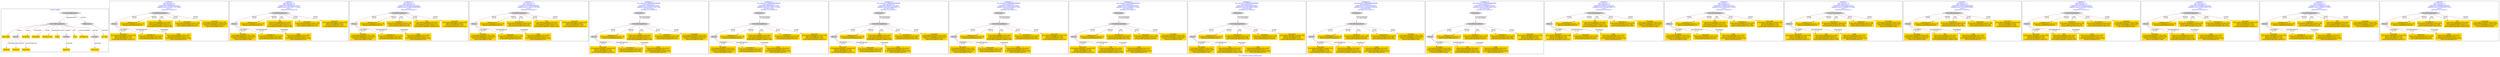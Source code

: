 digraph n0 {
fontcolor="blue"
remincross="true"
label="s25-s-oakland-museum-paintings.json"
subgraph cluster_0 {
label="1-correct model"
n2[style="filled",color="white",fillcolor="lightgray",label="CulturalHeritageObject1"];
n3[shape="plaintext",style="filled",fillcolor="gold",label="Date_made"];
n4[style="filled",color="white",fillcolor="lightgray",label="Person1"];
n5[shape="plaintext",style="filled",fillcolor="gold",label="Inscription"];
n6[shape="plaintext",style="filled",fillcolor="gold",label="Dimensions"];
n7[shape="plaintext",style="filled",fillcolor="gold",label="Subtype_of_Art"];
n8[shape="plaintext",style="filled",fillcolor="gold",label="Credit"];
n9[style="filled",color="white",fillcolor="lightgray",label="Concept1"];
n10[shape="plaintext",style="filled",fillcolor="gold",label="Title"];
n11[shape="plaintext",style="filled",fillcolor="gold",label="Accession_id"];
n12[style="filled",color="white",fillcolor="lightgray",label="Concept2"];
n13[shape="plaintext",style="filled",fillcolor="gold",label="birthDate"];
n14[shape="plaintext",style="filled",fillcolor="gold",label="deathDate"];
n15[shape="plaintext",style="filled",fillcolor="gold",label="ArtistName"];
n16[style="filled",color="white",fillcolor="lightgray",label="EuropeanaAggregation1"];
n17[style="filled",color="white",fillcolor="lightgray",label="WebResource1"];
n18[shape="plaintext",style="filled",fillcolor="gold",label="Pic_URL"];
n19[shape="plaintext",style="filled",fillcolor="gold",label="Keywords"];
n20[shape="plaintext",style="filled",fillcolor="gold",label="Type_of_Art"];
}
subgraph cluster_1 {
label="candidate 0\nlink coherence:1.0\nnode coherence:1.0\nconfidence:0.5192004638743326\nmapping score:0.6254477736723966\ncost:8.0\n-precision:0.5-recall:0.22"
n22[style="filled",color="white",fillcolor="lightgray",label="CulturalHeritageObject1"];
n23[style="filled",color="white",fillcolor="lightgray",label="Person1"];
n24[shape="plaintext",style="filled",fillcolor="gold",label="Date_made\n[CulturalHeritageObject,created,0.429]\n[Person,dateOfBirth,0.314]\n[Person,dateOfDeath,0.256]\n[CulturalHeritageObject,extent,0.0]"];
n25[shape="plaintext",style="filled",fillcolor="gold",label="Accession_id\n[CulturalHeritageObject,extent,0.652]\n[Person,nameOfThePerson,0.296]\n[CulturalHeritageObject,title,0.053]"];
n26[shape="plaintext",style="filled",fillcolor="gold",label="Subtype_of_Art\n[CulturalHeritageObject,medium,1.0]\n[Person,nameOfThePerson,0.0]"];
n27[shape="plaintext",style="filled",fillcolor="gold",label="Title\n[CulturalHeritageObject,title,0.941]\n[Person,nameOfThePerson,0.037]\n[CulturalHeritageObject,extent,0.02]\n[CulturalHeritageObject,medium,0.002]"];
n28[shape="plaintext",style="filled",fillcolor="gold",label="Dimensions\n[CulturalHeritageObject,extent,0.796]\n[Person,nameOfThePerson,0.204]\n[CulturalHeritageObject,title,0.0]"];
n29[shape="plaintext",style="filled",fillcolor="gold",label="Credit\n[CulturalHeritageObject,title,0.876]\n[Person,nameOfThePerson,0.117]\n[CulturalHeritageObject,medium,0.006]\n[Person,dateOfDeath,0.0]"];
n30[shape="plaintext",style="filled",fillcolor="gold",label="Inscription\n[CulturalHeritageObject,title,0.363]\n[CulturalHeritageObject,created,0.287]\n[Person,nameOfThePerson,0.253]\n[Person,dateOfBirth,0.096]"];
}
subgraph cluster_2 {
label="candidate 1\nlink coherence:1.0\nnode coherence:1.0\nconfidence:0.5082428261120789\nmapping score:0.6217952277516453\ncost:8.0\n-precision:0.62-recall:0.28"
n32[style="filled",color="white",fillcolor="lightgray",label="CulturalHeritageObject1"];
n33[style="filled",color="white",fillcolor="lightgray",label="Person1"];
n34[shape="plaintext",style="filled",fillcolor="gold",label="Inscription\n[CulturalHeritageObject,title,0.363]\n[CulturalHeritageObject,created,0.287]\n[Person,nameOfThePerson,0.253]\n[Person,dateOfBirth,0.096]"];
n35[shape="plaintext",style="filled",fillcolor="gold",label="Accession_id\n[CulturalHeritageObject,extent,0.652]\n[Person,nameOfThePerson,0.296]\n[CulturalHeritageObject,title,0.053]"];
n36[shape="plaintext",style="filled",fillcolor="gold",label="Subtype_of_Art\n[CulturalHeritageObject,medium,1.0]\n[Person,nameOfThePerson,0.0]"];
n37[shape="plaintext",style="filled",fillcolor="gold",label="Title\n[CulturalHeritageObject,title,0.941]\n[Person,nameOfThePerson,0.037]\n[CulturalHeritageObject,extent,0.02]\n[CulturalHeritageObject,medium,0.002]"];
n38[shape="plaintext",style="filled",fillcolor="gold",label="Dimensions\n[CulturalHeritageObject,extent,0.796]\n[Person,nameOfThePerson,0.204]\n[CulturalHeritageObject,title,0.0]"];
n39[shape="plaintext",style="filled",fillcolor="gold",label="Credit\n[CulturalHeritageObject,title,0.876]\n[Person,nameOfThePerson,0.117]\n[CulturalHeritageObject,medium,0.006]\n[Person,dateOfDeath,0.0]"];
n40[shape="plaintext",style="filled",fillcolor="gold",label="Date_made\n[CulturalHeritageObject,created,0.429]\n[Person,dateOfBirth,0.314]\n[Person,dateOfDeath,0.256]\n[CulturalHeritageObject,extent,0.0]"];
}
subgraph cluster_3 {
label="candidate 10\nlink coherence:1.0\nnode coherence:1.0\nconfidence:0.26294524337385433\nmapping score:0.5400293668389039\ncost:8.0\n-precision:0.38-recall:0.17"
n42[style="filled",color="white",fillcolor="lightgray",label="CulturalHeritageObject1"];
n43[style="filled",color="white",fillcolor="lightgray",label="Person1"];
n44[shape="plaintext",style="filled",fillcolor="gold",label="Inscription\n[CulturalHeritageObject,title,0.363]\n[CulturalHeritageObject,created,0.287]\n[Person,nameOfThePerson,0.253]\n[Person,dateOfBirth,0.096]"];
n45[shape="plaintext",style="filled",fillcolor="gold",label="Accession_id\n[CulturalHeritageObject,extent,0.652]\n[Person,nameOfThePerson,0.296]\n[CulturalHeritageObject,title,0.053]"];
n46[shape="plaintext",style="filled",fillcolor="gold",label="Subtype_of_Art\n[CulturalHeritageObject,medium,1.0]\n[Person,nameOfThePerson,0.0]"];
n47[shape="plaintext",style="filled",fillcolor="gold",label="Dimensions\n[CulturalHeritageObject,extent,0.796]\n[Person,nameOfThePerson,0.204]\n[CulturalHeritageObject,title,0.0]"];
n48[shape="plaintext",style="filled",fillcolor="gold",label="Title\n[CulturalHeritageObject,title,0.941]\n[Person,nameOfThePerson,0.037]\n[CulturalHeritageObject,extent,0.02]\n[CulturalHeritageObject,medium,0.002]"];
n49[shape="plaintext",style="filled",fillcolor="gold",label="Credit\n[CulturalHeritageObject,title,0.876]\n[Person,nameOfThePerson,0.117]\n[CulturalHeritageObject,medium,0.006]\n[Person,dateOfDeath,0.0]"];
n50[shape="plaintext",style="filled",fillcolor="gold",label="Date_made\n[CulturalHeritageObject,created,0.429]\n[Person,dateOfBirth,0.314]\n[Person,dateOfDeath,0.256]\n[CulturalHeritageObject,extent,0.0]"];
}
subgraph cluster_4 {
label="candidate 11\nlink coherence:1.0\nnode coherence:1.0\nconfidence:0.257309297686436\nmapping score:0.538150718276431\ncost:8.0\n-precision:0.38-recall:0.17"
n52[style="filled",color="white",fillcolor="lightgray",label="CulturalHeritageObject1"];
n53[style="filled",color="white",fillcolor="lightgray",label="Person1"];
n54[shape="plaintext",style="filled",fillcolor="gold",label="Inscription\n[CulturalHeritageObject,title,0.363]\n[CulturalHeritageObject,created,0.287]\n[Person,nameOfThePerson,0.253]\n[Person,dateOfBirth,0.096]"];
n55[shape="plaintext",style="filled",fillcolor="gold",label="Dimensions\n[CulturalHeritageObject,extent,0.796]\n[Person,nameOfThePerson,0.204]\n[CulturalHeritageObject,title,0.0]"];
n56[shape="plaintext",style="filled",fillcolor="gold",label="Subtype_of_Art\n[CulturalHeritageObject,medium,1.0]\n[Person,nameOfThePerson,0.0]"];
n57[shape="plaintext",style="filled",fillcolor="gold",label="Accession_id\n[CulturalHeritageObject,extent,0.652]\n[Person,nameOfThePerson,0.296]\n[CulturalHeritageObject,title,0.053]"];
n58[shape="plaintext",style="filled",fillcolor="gold",label="Title\n[CulturalHeritageObject,title,0.941]\n[Person,nameOfThePerson,0.037]\n[CulturalHeritageObject,extent,0.02]\n[CulturalHeritageObject,medium,0.002]"];
n59[shape="plaintext",style="filled",fillcolor="gold",label="Credit\n[CulturalHeritageObject,title,0.876]\n[Person,nameOfThePerson,0.117]\n[CulturalHeritageObject,medium,0.006]\n[Person,dateOfDeath,0.0]"];
n60[shape="plaintext",style="filled",fillcolor="gold",label="Date_made\n[CulturalHeritageObject,created,0.429]\n[Person,dateOfBirth,0.314]\n[Person,dateOfDeath,0.256]\n[CulturalHeritageObject,extent,0.0]"];
}
subgraph cluster_5 {
label="candidate 12\nlink coherence:0.8888888888888888\nnode coherence:1.0\nconfidence:0.5192004638743326\nmapping score:0.6254477736723966\ncost:108.010002\n-precision:0.44-recall:0.22"
n62[style="filled",color="white",fillcolor="lightgray",label="CulturalHeritageObject1"];
n63[style="filled",color="white",fillcolor="lightgray",label="Person1"];
n64[style="filled",color="white",fillcolor="lightgray",label="Organization1"];
n65[shape="plaintext",style="filled",fillcolor="gold",label="Date_made\n[CulturalHeritageObject,created,0.429]\n[Person,dateOfBirth,0.314]\n[Person,dateOfDeath,0.256]\n[CulturalHeritageObject,extent,0.0]"];
n66[shape="plaintext",style="filled",fillcolor="gold",label="Accession_id\n[CulturalHeritageObject,extent,0.652]\n[Person,nameOfThePerson,0.296]\n[CulturalHeritageObject,title,0.053]"];
n67[shape="plaintext",style="filled",fillcolor="gold",label="Subtype_of_Art\n[CulturalHeritageObject,medium,1.0]\n[Person,nameOfThePerson,0.0]"];
n68[shape="plaintext",style="filled",fillcolor="gold",label="Title\n[CulturalHeritageObject,title,0.941]\n[Person,nameOfThePerson,0.037]\n[CulturalHeritageObject,extent,0.02]\n[CulturalHeritageObject,medium,0.002]"];
n69[shape="plaintext",style="filled",fillcolor="gold",label="Dimensions\n[CulturalHeritageObject,extent,0.796]\n[Person,nameOfThePerson,0.204]\n[CulturalHeritageObject,title,0.0]"];
n70[shape="plaintext",style="filled",fillcolor="gold",label="Credit\n[CulturalHeritageObject,title,0.876]\n[Person,nameOfThePerson,0.117]\n[CulturalHeritageObject,medium,0.006]\n[Person,dateOfDeath,0.0]"];
n71[shape="plaintext",style="filled",fillcolor="gold",label="Inscription\n[CulturalHeritageObject,title,0.363]\n[CulturalHeritageObject,created,0.287]\n[Person,nameOfThePerson,0.253]\n[Person,dateOfBirth,0.096]"];
}
subgraph cluster_6 {
label="candidate 13\nlink coherence:0.8888888888888888\nnode coherence:1.0\nconfidence:0.5082428261120789\nmapping score:0.6217952277516453\ncost:108.010002\n-precision:0.56-recall:0.28"
n73[style="filled",color="white",fillcolor="lightgray",label="CulturalHeritageObject1"];
n74[style="filled",color="white",fillcolor="lightgray",label="Person1"];
n75[style="filled",color="white",fillcolor="lightgray",label="Organization1"];
n76[shape="plaintext",style="filled",fillcolor="gold",label="Inscription\n[CulturalHeritageObject,title,0.363]\n[CulturalHeritageObject,created,0.287]\n[Person,nameOfThePerson,0.253]\n[Person,dateOfBirth,0.096]"];
n77[shape="plaintext",style="filled",fillcolor="gold",label="Accession_id\n[CulturalHeritageObject,extent,0.652]\n[Person,nameOfThePerson,0.296]\n[CulturalHeritageObject,title,0.053]"];
n78[shape="plaintext",style="filled",fillcolor="gold",label="Subtype_of_Art\n[CulturalHeritageObject,medium,1.0]\n[Person,nameOfThePerson,0.0]"];
n79[shape="plaintext",style="filled",fillcolor="gold",label="Title\n[CulturalHeritageObject,title,0.941]\n[Person,nameOfThePerson,0.037]\n[CulturalHeritageObject,extent,0.02]\n[CulturalHeritageObject,medium,0.002]"];
n80[shape="plaintext",style="filled",fillcolor="gold",label="Dimensions\n[CulturalHeritageObject,extent,0.796]\n[Person,nameOfThePerson,0.204]\n[CulturalHeritageObject,title,0.0]"];
n81[shape="plaintext",style="filled",fillcolor="gold",label="Credit\n[CulturalHeritageObject,title,0.876]\n[Person,nameOfThePerson,0.117]\n[CulturalHeritageObject,medium,0.006]\n[Person,dateOfDeath,0.0]"];
n82[shape="plaintext",style="filled",fillcolor="gold",label="Date_made\n[CulturalHeritageObject,created,0.429]\n[Person,dateOfBirth,0.314]\n[Person,dateOfDeath,0.256]\n[CulturalHeritageObject,extent,0.0]"];
}
subgraph cluster_7 {
label="candidate 14\nlink coherence:0.8888888888888888\nnode coherence:1.0\nconfidence:0.4854227745352851\nmapping score:0.614188543892714\ncost:108.010002\n-precision:0.33-recall:0.17"
n84[style="filled",color="white",fillcolor="lightgray",label="CulturalHeritageObject1"];
n85[style="filled",color="white",fillcolor="lightgray",label="Person1"];
n86[style="filled",color="white",fillcolor="lightgray",label="Organization1"];
n87[shape="plaintext",style="filled",fillcolor="gold",label="Date_made\n[CulturalHeritageObject,created,0.429]\n[Person,dateOfBirth,0.314]\n[Person,dateOfDeath,0.256]\n[CulturalHeritageObject,extent,0.0]"];
n88[shape="plaintext",style="filled",fillcolor="gold",label="Dimensions\n[CulturalHeritageObject,extent,0.796]\n[Person,nameOfThePerson,0.204]\n[CulturalHeritageObject,title,0.0]"];
n89[shape="plaintext",style="filled",fillcolor="gold",label="Subtype_of_Art\n[CulturalHeritageObject,medium,1.0]\n[Person,nameOfThePerson,0.0]"];
n90[shape="plaintext",style="filled",fillcolor="gold",label="Title\n[CulturalHeritageObject,title,0.941]\n[Person,nameOfThePerson,0.037]\n[CulturalHeritageObject,extent,0.02]\n[CulturalHeritageObject,medium,0.002]"];
n91[shape="plaintext",style="filled",fillcolor="gold",label="Accession_id\n[CulturalHeritageObject,extent,0.652]\n[Person,nameOfThePerson,0.296]\n[CulturalHeritageObject,title,0.053]"];
n92[shape="plaintext",style="filled",fillcolor="gold",label="Credit\n[CulturalHeritageObject,title,0.876]\n[Person,nameOfThePerson,0.117]\n[CulturalHeritageObject,medium,0.006]\n[Person,dateOfDeath,0.0]"];
n93[shape="plaintext",style="filled",fillcolor="gold",label="Inscription\n[CulturalHeritageObject,title,0.363]\n[CulturalHeritageObject,created,0.287]\n[Person,nameOfThePerson,0.253]\n[Person,dateOfBirth,0.096]"];
}
subgraph cluster_8 {
label="candidate 15\nlink coherence:0.8888888888888888\nnode coherence:1.0\nconfidence:0.4744651367730314\nmapping score:0.6105359979719629\ncost:108.010002\n-precision:0.44-recall:0.22"
n95[style="filled",color="white",fillcolor="lightgray",label="CulturalHeritageObject1"];
n96[style="filled",color="white",fillcolor="lightgray",label="Person1"];
n97[style="filled",color="white",fillcolor="lightgray",label="Organization1"];
n98[shape="plaintext",style="filled",fillcolor="gold",label="Inscription\n[CulturalHeritageObject,title,0.363]\n[CulturalHeritageObject,created,0.287]\n[Person,nameOfThePerson,0.253]\n[Person,dateOfBirth,0.096]"];
n99[shape="plaintext",style="filled",fillcolor="gold",label="Dimensions\n[CulturalHeritageObject,extent,0.796]\n[Person,nameOfThePerson,0.204]\n[CulturalHeritageObject,title,0.0]"];
n100[shape="plaintext",style="filled",fillcolor="gold",label="Subtype_of_Art\n[CulturalHeritageObject,medium,1.0]\n[Person,nameOfThePerson,0.0]"];
n101[shape="plaintext",style="filled",fillcolor="gold",label="Title\n[CulturalHeritageObject,title,0.941]\n[Person,nameOfThePerson,0.037]\n[CulturalHeritageObject,extent,0.02]\n[CulturalHeritageObject,medium,0.002]"];
n102[shape="plaintext",style="filled",fillcolor="gold",label="Accession_id\n[CulturalHeritageObject,extent,0.652]\n[Person,nameOfThePerson,0.296]\n[CulturalHeritageObject,title,0.053]"];
n103[shape="plaintext",style="filled",fillcolor="gold",label="Credit\n[CulturalHeritageObject,title,0.876]\n[Person,nameOfThePerson,0.117]\n[CulturalHeritageObject,medium,0.006]\n[Person,dateOfDeath,0.0]"];
n104[shape="plaintext",style="filled",fillcolor="gold",label="Date_made\n[CulturalHeritageObject,created,0.429]\n[Person,dateOfBirth,0.314]\n[Person,dateOfDeath,0.256]\n[CulturalHeritageObject,extent,0.0]"];
}
subgraph cluster_9 {
label="candidate 16\nlink coherence:0.8888888888888888\nnode coherence:1.0\nconfidence:0.3553678841301355\nmapping score:0.5708369137576642\ncost:108.010002\n-precision:0.33-recall:0.17"
n106[style="filled",color="white",fillcolor="lightgray",label="CulturalHeritageObject1"];
n107[style="filled",color="white",fillcolor="lightgray",label="Person1"];
n108[style="filled",color="white",fillcolor="lightgray",label="Organization1"];
n109[shape="plaintext",style="filled",fillcolor="gold",label="Date_made\n[CulturalHeritageObject,created,0.429]\n[Person,dateOfBirth,0.314]\n[Person,dateOfDeath,0.256]\n[CulturalHeritageObject,extent,0.0]"];
n110[shape="plaintext",style="filled",fillcolor="gold",label="Title\n[CulturalHeritageObject,title,0.941]\n[Person,nameOfThePerson,0.037]\n[CulturalHeritageObject,extent,0.02]\n[CulturalHeritageObject,medium,0.002]"];
n111[shape="plaintext",style="filled",fillcolor="gold",label="Subtype_of_Art\n[CulturalHeritageObject,medium,1.0]\n[Person,nameOfThePerson,0.0]"];
n112[shape="plaintext",style="filled",fillcolor="gold",label="Accession_id\n[CulturalHeritageObject,extent,0.652]\n[Person,nameOfThePerson,0.296]\n[CulturalHeritageObject,title,0.053]"];
n113[shape="plaintext",style="filled",fillcolor="gold",label="Dimensions\n[CulturalHeritageObject,extent,0.796]\n[Person,nameOfThePerson,0.204]\n[CulturalHeritageObject,title,0.0]"];
n114[shape="plaintext",style="filled",fillcolor="gold",label="Credit\n[CulturalHeritageObject,title,0.876]\n[Person,nameOfThePerson,0.117]\n[CulturalHeritageObject,medium,0.006]\n[Person,dateOfDeath,0.0]"];
n115[shape="plaintext",style="filled",fillcolor="gold",label="Inscription\n[CulturalHeritageObject,title,0.363]\n[CulturalHeritageObject,created,0.287]\n[Person,nameOfThePerson,0.253]\n[Person,dateOfBirth,0.096]"];
}
subgraph cluster_10 {
label="candidate 17\nlink coherence:0.8888888888888888\nnode coherence:1.0\nconfidence:0.3444102463678818\nmapping score:0.567184367836913\ncost:108.010002\n-precision:0.44-recall:0.22"
n117[style="filled",color="white",fillcolor="lightgray",label="CulturalHeritageObject1"];
n118[style="filled",color="white",fillcolor="lightgray",label="Person1"];
n119[style="filled",color="white",fillcolor="lightgray",label="Organization1"];
n120[shape="plaintext",style="filled",fillcolor="gold",label="Inscription\n[CulturalHeritageObject,title,0.363]\n[CulturalHeritageObject,created,0.287]\n[Person,nameOfThePerson,0.253]\n[Person,dateOfBirth,0.096]"];
n121[shape="plaintext",style="filled",fillcolor="gold",label="Title\n[CulturalHeritageObject,title,0.941]\n[Person,nameOfThePerson,0.037]\n[CulturalHeritageObject,extent,0.02]\n[CulturalHeritageObject,medium,0.002]"];
n122[shape="plaintext",style="filled",fillcolor="gold",label="Subtype_of_Art\n[CulturalHeritageObject,medium,1.0]\n[Person,nameOfThePerson,0.0]"];
n123[shape="plaintext",style="filled",fillcolor="gold",label="Accession_id\n[CulturalHeritageObject,extent,0.652]\n[Person,nameOfThePerson,0.296]\n[CulturalHeritageObject,title,0.053]"];
n124[shape="plaintext",style="filled",fillcolor="gold",label="Dimensions\n[CulturalHeritageObject,extent,0.796]\n[Person,nameOfThePerson,0.204]\n[CulturalHeritageObject,title,0.0]"];
n125[shape="plaintext",style="filled",fillcolor="gold",label="Credit\n[CulturalHeritageObject,title,0.876]\n[Person,nameOfThePerson,0.117]\n[CulturalHeritageObject,medium,0.006]\n[Person,dateOfDeath,0.0]"];
n126[shape="plaintext",style="filled",fillcolor="gold",label="Date_made\n[CulturalHeritageObject,created,0.429]\n[Person,dateOfBirth,0.314]\n[Person,dateOfDeath,0.256]\n[CulturalHeritageObject,extent,0.0]"];
}
subgraph cluster_11 {
label="candidate 18\nlink coherence:0.8888888888888888\nnode coherence:1.0\nconfidence:0.32722614047850623\nmapping score:0.5614563325404545\ncost:108.010002\n-precision:0.22-recall:0.11"
n128[style="filled",color="white",fillcolor="lightgray",label="CulturalHeritageObject1"];
n129[style="filled",color="white",fillcolor="lightgray",label="Person1"];
n130[style="filled",color="white",fillcolor="lightgray",label="Organization1"];
n131[shape="plaintext",style="filled",fillcolor="gold",label="Date_made\n[CulturalHeritageObject,created,0.429]\n[Person,dateOfBirth,0.314]\n[Person,dateOfDeath,0.256]\n[CulturalHeritageObject,extent,0.0]"];
n132[shape="plaintext",style="filled",fillcolor="gold",label="Title\n[CulturalHeritageObject,title,0.941]\n[Person,nameOfThePerson,0.037]\n[CulturalHeritageObject,extent,0.02]\n[CulturalHeritageObject,medium,0.002]"];
n133[shape="plaintext",style="filled",fillcolor="gold",label="Subtype_of_Art\n[CulturalHeritageObject,medium,1.0]\n[Person,nameOfThePerson,0.0]"];
n134[shape="plaintext",style="filled",fillcolor="gold",label="Dimensions\n[CulturalHeritageObject,extent,0.796]\n[Person,nameOfThePerson,0.204]\n[CulturalHeritageObject,title,0.0]"];
n135[shape="plaintext",style="filled",fillcolor="gold",label="Accession_id\n[CulturalHeritageObject,extent,0.652]\n[Person,nameOfThePerson,0.296]\n[CulturalHeritageObject,title,0.053]"];
n136[shape="plaintext",style="filled",fillcolor="gold",label="Credit\n[CulturalHeritageObject,title,0.876]\n[Person,nameOfThePerson,0.117]\n[CulturalHeritageObject,medium,0.006]\n[Person,dateOfDeath,0.0]"];
n137[shape="plaintext",style="filled",fillcolor="gold",label="Inscription\n[CulturalHeritageObject,title,0.363]\n[CulturalHeritageObject,created,0.287]\n[Person,nameOfThePerson,0.253]\n[Person,dateOfBirth,0.096]"];
}
subgraph cluster_12 {
label="candidate 19\nlink coherence:0.8888888888888888\nnode coherence:1.0\nconfidence:0.3162685027162526\nmapping score:0.5578037866197033\ncost:108.010002\n-precision:0.33-recall:0.17"
n139[style="filled",color="white",fillcolor="lightgray",label="CulturalHeritageObject1"];
n140[style="filled",color="white",fillcolor="lightgray",label="Person1"];
n141[style="filled",color="white",fillcolor="lightgray",label="Organization1"];
n142[shape="plaintext",style="filled",fillcolor="gold",label="Inscription\n[CulturalHeritageObject,title,0.363]\n[CulturalHeritageObject,created,0.287]\n[Person,nameOfThePerson,0.253]\n[Person,dateOfBirth,0.096]"];
n143[shape="plaintext",style="filled",fillcolor="gold",label="Title\n[CulturalHeritageObject,title,0.941]\n[Person,nameOfThePerson,0.037]\n[CulturalHeritageObject,extent,0.02]\n[CulturalHeritageObject,medium,0.002]"];
n144[shape="plaintext",style="filled",fillcolor="gold",label="Subtype_of_Art\n[CulturalHeritageObject,medium,1.0]\n[Person,nameOfThePerson,0.0]"];
n145[shape="plaintext",style="filled",fillcolor="gold",label="Dimensions\n[CulturalHeritageObject,extent,0.796]\n[Person,nameOfThePerson,0.204]\n[CulturalHeritageObject,title,0.0]"];
n146[shape="plaintext",style="filled",fillcolor="gold",label="Accession_id\n[CulturalHeritageObject,extent,0.652]\n[Person,nameOfThePerson,0.296]\n[CulturalHeritageObject,title,0.053]"];
n147[shape="plaintext",style="filled",fillcolor="gold",label="Credit\n[CulturalHeritageObject,title,0.876]\n[Person,nameOfThePerson,0.117]\n[CulturalHeritageObject,medium,0.006]\n[Person,dateOfDeath,0.0]"];
n148[shape="plaintext",style="filled",fillcolor="gold",label="Date_made\n[CulturalHeritageObject,created,0.429]\n[Person,dateOfBirth,0.314]\n[Person,dateOfDeath,0.256]\n[CulturalHeritageObject,extent,0.0]"];
}
subgraph cluster_13 {
label="candidate 2\nlink coherence:1.0\nnode coherence:1.0\nconfidence:0.4854227745352851\nmapping score:0.614188543892714\ncost:8.0\n-precision:0.38-recall:0.17"
n150[style="filled",color="white",fillcolor="lightgray",label="CulturalHeritageObject1"];
n151[style="filled",color="white",fillcolor="lightgray",label="Person1"];
n152[shape="plaintext",style="filled",fillcolor="gold",label="Date_made\n[CulturalHeritageObject,created,0.429]\n[Person,dateOfBirth,0.314]\n[Person,dateOfDeath,0.256]\n[CulturalHeritageObject,extent,0.0]"];
n153[shape="plaintext",style="filled",fillcolor="gold",label="Dimensions\n[CulturalHeritageObject,extent,0.796]\n[Person,nameOfThePerson,0.204]\n[CulturalHeritageObject,title,0.0]"];
n154[shape="plaintext",style="filled",fillcolor="gold",label="Subtype_of_Art\n[CulturalHeritageObject,medium,1.0]\n[Person,nameOfThePerson,0.0]"];
n155[shape="plaintext",style="filled",fillcolor="gold",label="Title\n[CulturalHeritageObject,title,0.941]\n[Person,nameOfThePerson,0.037]\n[CulturalHeritageObject,extent,0.02]\n[CulturalHeritageObject,medium,0.002]"];
n156[shape="plaintext",style="filled",fillcolor="gold",label="Accession_id\n[CulturalHeritageObject,extent,0.652]\n[Person,nameOfThePerson,0.296]\n[CulturalHeritageObject,title,0.053]"];
n157[shape="plaintext",style="filled",fillcolor="gold",label="Credit\n[CulturalHeritageObject,title,0.876]\n[Person,nameOfThePerson,0.117]\n[CulturalHeritageObject,medium,0.006]\n[Person,dateOfDeath,0.0]"];
n158[shape="plaintext",style="filled",fillcolor="gold",label="Inscription\n[CulturalHeritageObject,title,0.363]\n[CulturalHeritageObject,created,0.287]\n[Person,nameOfThePerson,0.253]\n[Person,dateOfBirth,0.096]"];
}
subgraph cluster_14 {
label="candidate 3\nlink coherence:1.0\nnode coherence:1.0\nconfidence:0.4744651367730314\nmapping score:0.6105359979719629\ncost:8.0\n-precision:0.5-recall:0.22"
n160[style="filled",color="white",fillcolor="lightgray",label="CulturalHeritageObject1"];
n161[style="filled",color="white",fillcolor="lightgray",label="Person1"];
n162[shape="plaintext",style="filled",fillcolor="gold",label="Inscription\n[CulturalHeritageObject,title,0.363]\n[CulturalHeritageObject,created,0.287]\n[Person,nameOfThePerson,0.253]\n[Person,dateOfBirth,0.096]"];
n163[shape="plaintext",style="filled",fillcolor="gold",label="Dimensions\n[CulturalHeritageObject,extent,0.796]\n[Person,nameOfThePerson,0.204]\n[CulturalHeritageObject,title,0.0]"];
n164[shape="plaintext",style="filled",fillcolor="gold",label="Subtype_of_Art\n[CulturalHeritageObject,medium,1.0]\n[Person,nameOfThePerson,0.0]"];
n165[shape="plaintext",style="filled",fillcolor="gold",label="Title\n[CulturalHeritageObject,title,0.941]\n[Person,nameOfThePerson,0.037]\n[CulturalHeritageObject,extent,0.02]\n[CulturalHeritageObject,medium,0.002]"];
n166[shape="plaintext",style="filled",fillcolor="gold",label="Accession_id\n[CulturalHeritageObject,extent,0.652]\n[Person,nameOfThePerson,0.296]\n[CulturalHeritageObject,title,0.053]"];
n167[shape="plaintext",style="filled",fillcolor="gold",label="Credit\n[CulturalHeritageObject,title,0.876]\n[Person,nameOfThePerson,0.117]\n[CulturalHeritageObject,medium,0.006]\n[Person,dateOfDeath,0.0]"];
n168[shape="plaintext",style="filled",fillcolor="gold",label="Date_made\n[CulturalHeritageObject,created,0.429]\n[Person,dateOfBirth,0.314]\n[Person,dateOfDeath,0.256]\n[CulturalHeritageObject,extent,0.0]"];
}
subgraph cluster_15 {
label="candidate 4\nlink coherence:1.0\nnode coherence:1.0\nconfidence:0.3553678841301355\nmapping score:0.5708369137576642\ncost:8.0\n-precision:0.38-recall:0.17"
n170[style="filled",color="white",fillcolor="lightgray",label="CulturalHeritageObject1"];
n171[style="filled",color="white",fillcolor="lightgray",label="Person1"];
n172[shape="plaintext",style="filled",fillcolor="gold",label="Date_made\n[CulturalHeritageObject,created,0.429]\n[Person,dateOfBirth,0.314]\n[Person,dateOfDeath,0.256]\n[CulturalHeritageObject,extent,0.0]"];
n173[shape="plaintext",style="filled",fillcolor="gold",label="Title\n[CulturalHeritageObject,title,0.941]\n[Person,nameOfThePerson,0.037]\n[CulturalHeritageObject,extent,0.02]\n[CulturalHeritageObject,medium,0.002]"];
n174[shape="plaintext",style="filled",fillcolor="gold",label="Subtype_of_Art\n[CulturalHeritageObject,medium,1.0]\n[Person,nameOfThePerson,0.0]"];
n175[shape="plaintext",style="filled",fillcolor="gold",label="Accession_id\n[CulturalHeritageObject,extent,0.652]\n[Person,nameOfThePerson,0.296]\n[CulturalHeritageObject,title,0.053]"];
n176[shape="plaintext",style="filled",fillcolor="gold",label="Dimensions\n[CulturalHeritageObject,extent,0.796]\n[Person,nameOfThePerson,0.204]\n[CulturalHeritageObject,title,0.0]"];
n177[shape="plaintext",style="filled",fillcolor="gold",label="Credit\n[CulturalHeritageObject,title,0.876]\n[Person,nameOfThePerson,0.117]\n[CulturalHeritageObject,medium,0.006]\n[Person,dateOfDeath,0.0]"];
n178[shape="plaintext",style="filled",fillcolor="gold",label="Inscription\n[CulturalHeritageObject,title,0.363]\n[CulturalHeritageObject,created,0.287]\n[Person,nameOfThePerson,0.253]\n[Person,dateOfBirth,0.096]"];
}
subgraph cluster_16 {
label="candidate 5\nlink coherence:1.0\nnode coherence:1.0\nconfidence:0.3444102463678818\nmapping score:0.567184367836913\ncost:8.0\n-precision:0.5-recall:0.22"
n180[style="filled",color="white",fillcolor="lightgray",label="CulturalHeritageObject1"];
n181[style="filled",color="white",fillcolor="lightgray",label="Person1"];
n182[shape="plaintext",style="filled",fillcolor="gold",label="Inscription\n[CulturalHeritageObject,title,0.363]\n[CulturalHeritageObject,created,0.287]\n[Person,nameOfThePerson,0.253]\n[Person,dateOfBirth,0.096]"];
n183[shape="plaintext",style="filled",fillcolor="gold",label="Title\n[CulturalHeritageObject,title,0.941]\n[Person,nameOfThePerson,0.037]\n[CulturalHeritageObject,extent,0.02]\n[CulturalHeritageObject,medium,0.002]"];
n184[shape="plaintext",style="filled",fillcolor="gold",label="Subtype_of_Art\n[CulturalHeritageObject,medium,1.0]\n[Person,nameOfThePerson,0.0]"];
n185[shape="plaintext",style="filled",fillcolor="gold",label="Accession_id\n[CulturalHeritageObject,extent,0.652]\n[Person,nameOfThePerson,0.296]\n[CulturalHeritageObject,title,0.053]"];
n186[shape="plaintext",style="filled",fillcolor="gold",label="Dimensions\n[CulturalHeritageObject,extent,0.796]\n[Person,nameOfThePerson,0.204]\n[CulturalHeritageObject,title,0.0]"];
n187[shape="plaintext",style="filled",fillcolor="gold",label="Credit\n[CulturalHeritageObject,title,0.876]\n[Person,nameOfThePerson,0.117]\n[CulturalHeritageObject,medium,0.006]\n[Person,dateOfDeath,0.0]"];
n188[shape="plaintext",style="filled",fillcolor="gold",label="Date_made\n[CulturalHeritageObject,created,0.429]\n[Person,dateOfBirth,0.314]\n[Person,dateOfDeath,0.256]\n[CulturalHeritageObject,extent,0.0]"];
}
subgraph cluster_17 {
label="candidate 6\nlink coherence:1.0\nnode coherence:1.0\nconfidence:0.32722614047850623\nmapping score:0.5614563325404545\ncost:8.0\n-precision:0.25-recall:0.11"
n190[style="filled",color="white",fillcolor="lightgray",label="CulturalHeritageObject1"];
n191[style="filled",color="white",fillcolor="lightgray",label="Person1"];
n192[shape="plaintext",style="filled",fillcolor="gold",label="Date_made\n[CulturalHeritageObject,created,0.429]\n[Person,dateOfBirth,0.314]\n[Person,dateOfDeath,0.256]\n[CulturalHeritageObject,extent,0.0]"];
n193[shape="plaintext",style="filled",fillcolor="gold",label="Title\n[CulturalHeritageObject,title,0.941]\n[Person,nameOfThePerson,0.037]\n[CulturalHeritageObject,extent,0.02]\n[CulturalHeritageObject,medium,0.002]"];
n194[shape="plaintext",style="filled",fillcolor="gold",label="Subtype_of_Art\n[CulturalHeritageObject,medium,1.0]\n[Person,nameOfThePerson,0.0]"];
n195[shape="plaintext",style="filled",fillcolor="gold",label="Dimensions\n[CulturalHeritageObject,extent,0.796]\n[Person,nameOfThePerson,0.204]\n[CulturalHeritageObject,title,0.0]"];
n196[shape="plaintext",style="filled",fillcolor="gold",label="Accession_id\n[CulturalHeritageObject,extent,0.652]\n[Person,nameOfThePerson,0.296]\n[CulturalHeritageObject,title,0.053]"];
n197[shape="plaintext",style="filled",fillcolor="gold",label="Credit\n[CulturalHeritageObject,title,0.876]\n[Person,nameOfThePerson,0.117]\n[CulturalHeritageObject,medium,0.006]\n[Person,dateOfDeath,0.0]"];
n198[shape="plaintext",style="filled",fillcolor="gold",label="Inscription\n[CulturalHeritageObject,title,0.363]\n[CulturalHeritageObject,created,0.287]\n[Person,nameOfThePerson,0.253]\n[Person,dateOfBirth,0.096]"];
}
subgraph cluster_18 {
label="candidate 7\nlink coherence:1.0\nnode coherence:1.0\nconfidence:0.3162685027162526\nmapping score:0.5578037866197033\ncost:8.0\n-precision:0.38-recall:0.17"
n200[style="filled",color="white",fillcolor="lightgray",label="CulturalHeritageObject1"];
n201[style="filled",color="white",fillcolor="lightgray",label="Person1"];
n202[shape="plaintext",style="filled",fillcolor="gold",label="Inscription\n[CulturalHeritageObject,title,0.363]\n[CulturalHeritageObject,created,0.287]\n[Person,nameOfThePerson,0.253]\n[Person,dateOfBirth,0.096]"];
n203[shape="plaintext",style="filled",fillcolor="gold",label="Title\n[CulturalHeritageObject,title,0.941]\n[Person,nameOfThePerson,0.037]\n[CulturalHeritageObject,extent,0.02]\n[CulturalHeritageObject,medium,0.002]"];
n204[shape="plaintext",style="filled",fillcolor="gold",label="Subtype_of_Art\n[CulturalHeritageObject,medium,1.0]\n[Person,nameOfThePerson,0.0]"];
n205[shape="plaintext",style="filled",fillcolor="gold",label="Dimensions\n[CulturalHeritageObject,extent,0.796]\n[Person,nameOfThePerson,0.204]\n[CulturalHeritageObject,title,0.0]"];
n206[shape="plaintext",style="filled",fillcolor="gold",label="Accession_id\n[CulturalHeritageObject,extent,0.652]\n[Person,nameOfThePerson,0.296]\n[CulturalHeritageObject,title,0.053]"];
n207[shape="plaintext",style="filled",fillcolor="gold",label="Credit\n[CulturalHeritageObject,title,0.876]\n[Person,nameOfThePerson,0.117]\n[CulturalHeritageObject,medium,0.006]\n[Person,dateOfDeath,0.0]"];
n208[shape="plaintext",style="filled",fillcolor="gold",label="Date_made\n[CulturalHeritageObject,created,0.429]\n[Person,dateOfBirth,0.314]\n[Person,dateOfDeath,0.256]\n[CulturalHeritageObject,extent,0.0]"];
}
subgraph cluster_19 {
label="candidate 8\nlink coherence:1.0\nnode coherence:1.0\nconfidence:0.273902881136108\nmapping score:0.543681912759655\ncost:8.0\n-precision:0.25-recall:0.11"
n210[style="filled",color="white",fillcolor="lightgray",label="CulturalHeritageObject1"];
n211[style="filled",color="white",fillcolor="lightgray",label="Person1"];
n212[shape="plaintext",style="filled",fillcolor="gold",label="Date_made\n[CulturalHeritageObject,created,0.429]\n[Person,dateOfBirth,0.314]\n[Person,dateOfDeath,0.256]\n[CulturalHeritageObject,extent,0.0]"];
n213[shape="plaintext",style="filled",fillcolor="gold",label="Accession_id\n[CulturalHeritageObject,extent,0.652]\n[Person,nameOfThePerson,0.296]\n[CulturalHeritageObject,title,0.053]"];
n214[shape="plaintext",style="filled",fillcolor="gold",label="Subtype_of_Art\n[CulturalHeritageObject,medium,1.0]\n[Person,nameOfThePerson,0.0]"];
n215[shape="plaintext",style="filled",fillcolor="gold",label="Dimensions\n[CulturalHeritageObject,extent,0.796]\n[Person,nameOfThePerson,0.204]\n[CulturalHeritageObject,title,0.0]"];
n216[shape="plaintext",style="filled",fillcolor="gold",label="Title\n[CulturalHeritageObject,title,0.941]\n[Person,nameOfThePerson,0.037]\n[CulturalHeritageObject,extent,0.02]\n[CulturalHeritageObject,medium,0.002]"];
n217[shape="plaintext",style="filled",fillcolor="gold",label="Credit\n[CulturalHeritageObject,title,0.876]\n[Person,nameOfThePerson,0.117]\n[CulturalHeritageObject,medium,0.006]\n[Person,dateOfDeath,0.0]"];
n218[shape="plaintext",style="filled",fillcolor="gold",label="Inscription\n[CulturalHeritageObject,title,0.363]\n[CulturalHeritageObject,created,0.287]\n[Person,nameOfThePerson,0.253]\n[Person,dateOfBirth,0.096]"];
}
subgraph cluster_20 {
label="candidate 9\nlink coherence:1.0\nnode coherence:1.0\nconfidence:0.2682669354486897\nmapping score:0.5418032641971823\ncost:8.0\n-precision:0.25-recall:0.11"
n220[style="filled",color="white",fillcolor="lightgray",label="CulturalHeritageObject1"];
n221[style="filled",color="white",fillcolor="lightgray",label="Person1"];
n222[shape="plaintext",style="filled",fillcolor="gold",label="Date_made\n[CulturalHeritageObject,created,0.429]\n[Person,dateOfBirth,0.314]\n[Person,dateOfDeath,0.256]\n[CulturalHeritageObject,extent,0.0]"];
n223[shape="plaintext",style="filled",fillcolor="gold",label="Dimensions\n[CulturalHeritageObject,extent,0.796]\n[Person,nameOfThePerson,0.204]\n[CulturalHeritageObject,title,0.0]"];
n224[shape="plaintext",style="filled",fillcolor="gold",label="Subtype_of_Art\n[CulturalHeritageObject,medium,1.0]\n[Person,nameOfThePerson,0.0]"];
n225[shape="plaintext",style="filled",fillcolor="gold",label="Accession_id\n[CulturalHeritageObject,extent,0.652]\n[Person,nameOfThePerson,0.296]\n[CulturalHeritageObject,title,0.053]"];
n226[shape="plaintext",style="filled",fillcolor="gold",label="Title\n[CulturalHeritageObject,title,0.941]\n[Person,nameOfThePerson,0.037]\n[CulturalHeritageObject,extent,0.02]\n[CulturalHeritageObject,medium,0.002]"];
n227[shape="plaintext",style="filled",fillcolor="gold",label="Credit\n[CulturalHeritageObject,title,0.876]\n[Person,nameOfThePerson,0.117]\n[CulturalHeritageObject,medium,0.006]\n[Person,dateOfDeath,0.0]"];
n228[shape="plaintext",style="filled",fillcolor="gold",label="Inscription\n[CulturalHeritageObject,title,0.363]\n[CulturalHeritageObject,created,0.287]\n[Person,nameOfThePerson,0.253]\n[Person,dateOfBirth,0.096]"];
}
n2 -> n3[color="brown",fontcolor="black",label="created"]
n2 -> n4[color="brown",fontcolor="black",label="creator"]
n2 -> n5[color="brown",fontcolor="black",label="description"]
n2 -> n6[color="brown",fontcolor="black",label="extent"]
n2 -> n7[color="brown",fontcolor="black",label="medium"]
n2 -> n8[color="brown",fontcolor="black",label="provenance"]
n2 -> n9[color="brown",fontcolor="black",label="subject"]
n2 -> n10[color="brown",fontcolor="black",label="title"]
n2 -> n11[color="brown",fontcolor="black",label="accessionNumber"]
n2 -> n12[color="brown",fontcolor="black",label="hasType"]
n4 -> n13[color="brown",fontcolor="black",label="dateOfBirth"]
n4 -> n14[color="brown",fontcolor="black",label="dateOfDeath"]
n4 -> n15[color="brown",fontcolor="black",label="nameOfThePerson"]
n16 -> n2[color="brown",fontcolor="black",label="aggregatedCHO"]
n16 -> n17[color="brown",fontcolor="black",label="hasView"]
n17 -> n18[color="brown",fontcolor="black",label="classLink"]
n9 -> n19[color="brown",fontcolor="black",label="prefLabel"]
n12 -> n20[color="brown",fontcolor="black",label="prefLabel"]
n22 -> n23[color="brown",fontcolor="black",label="creator\nw=1.0"]
n23 -> n24[color="brown",fontcolor="black",label="dateOfBirth\nw=1.0"]
n23 -> n25[color="brown",fontcolor="black",label="nameOfThePerson\nw=1.0"]
n22 -> n26[color="brown",fontcolor="black",label="medium\nw=1.0"]
n22 -> n27[color="brown",fontcolor="black",label="title\nw=1.0"]
n22 -> n28[color="brown",fontcolor="black",label="extent\nw=1.0"]
n23 -> n29[color="brown",fontcolor="black",label="dateOfDeath\nw=1.0"]
n22 -> n30[color="brown",fontcolor="black",label="created\nw=1.0"]
n32 -> n33[color="brown",fontcolor="black",label="creator\nw=1.0"]
n33 -> n34[color="brown",fontcolor="black",label="dateOfBirth\nw=1.0"]
n33 -> n35[color="brown",fontcolor="black",label="nameOfThePerson\nw=1.0"]
n32 -> n36[color="brown",fontcolor="black",label="medium\nw=1.0"]
n32 -> n37[color="brown",fontcolor="black",label="title\nw=1.0"]
n32 -> n38[color="brown",fontcolor="black",label="extent\nw=1.0"]
n33 -> n39[color="brown",fontcolor="black",label="dateOfDeath\nw=1.0"]
n32 -> n40[color="brown",fontcolor="black",label="created\nw=1.0"]
n42 -> n43[color="brown",fontcolor="black",label="creator\nw=1.0"]
n43 -> n44[color="brown",fontcolor="black",label="dateOfBirth\nw=1.0"]
n43 -> n45[color="brown",fontcolor="black",label="nameOfThePerson\nw=1.0"]
n42 -> n46[color="brown",fontcolor="black",label="medium\nw=1.0"]
n42 -> n47[color="brown",fontcolor="black",label="title\nw=1.0"]
n42 -> n48[color="brown",fontcolor="black",label="extent\nw=1.0"]
n43 -> n49[color="brown",fontcolor="black",label="dateOfDeath\nw=1.0"]
n42 -> n50[color="brown",fontcolor="black",label="created\nw=1.0"]
n52 -> n53[color="brown",fontcolor="black",label="creator\nw=1.0"]
n53 -> n54[color="brown",fontcolor="black",label="dateOfBirth\nw=1.0"]
n53 -> n55[color="brown",fontcolor="black",label="nameOfThePerson\nw=1.0"]
n52 -> n56[color="brown",fontcolor="black",label="medium\nw=1.0"]
n52 -> n57[color="brown",fontcolor="black",label="title\nw=1.0"]
n52 -> n58[color="brown",fontcolor="black",label="extent\nw=1.0"]
n53 -> n59[color="brown",fontcolor="black",label="dateOfDeath\nw=1.0"]
n52 -> n60[color="brown",fontcolor="black",label="created\nw=1.0"]
n62 -> n63[color="brown",fontcolor="black",label="creator\nw=1.0"]
n64 -> n62[color="brown",fontcolor="black",label="semanticRelation\nw=100.010002"]
n63 -> n65[color="brown",fontcolor="black",label="dateOfBirth\nw=1.0"]
n63 -> n66[color="brown",fontcolor="black",label="nameOfThePerson\nw=1.0"]
n62 -> n67[color="brown",fontcolor="black",label="medium\nw=1.0"]
n62 -> n68[color="brown",fontcolor="black",label="title\nw=1.0"]
n62 -> n69[color="brown",fontcolor="black",label="extent\nw=1.0"]
n63 -> n70[color="brown",fontcolor="black",label="dateOfDeath\nw=1.0"]
n62 -> n71[color="brown",fontcolor="black",label="created\nw=1.0"]
n73 -> n74[color="brown",fontcolor="black",label="creator\nw=1.0"]
n75 -> n73[color="brown",fontcolor="black",label="semanticRelation\nw=100.010002"]
n74 -> n76[color="brown",fontcolor="black",label="dateOfBirth\nw=1.0"]
n74 -> n77[color="brown",fontcolor="black",label="nameOfThePerson\nw=1.0"]
n73 -> n78[color="brown",fontcolor="black",label="medium\nw=1.0"]
n73 -> n79[color="brown",fontcolor="black",label="title\nw=1.0"]
n73 -> n80[color="brown",fontcolor="black",label="extent\nw=1.0"]
n74 -> n81[color="brown",fontcolor="black",label="dateOfDeath\nw=1.0"]
n73 -> n82[color="brown",fontcolor="black",label="created\nw=1.0"]
n84 -> n85[color="brown",fontcolor="black",label="creator\nw=1.0"]
n86 -> n84[color="brown",fontcolor="black",label="semanticRelation\nw=100.010002"]
n85 -> n87[color="brown",fontcolor="black",label="dateOfBirth\nw=1.0"]
n85 -> n88[color="brown",fontcolor="black",label="nameOfThePerson\nw=1.0"]
n84 -> n89[color="brown",fontcolor="black",label="medium\nw=1.0"]
n84 -> n90[color="brown",fontcolor="black",label="title\nw=1.0"]
n84 -> n91[color="brown",fontcolor="black",label="extent\nw=1.0"]
n85 -> n92[color="brown",fontcolor="black",label="dateOfDeath\nw=1.0"]
n84 -> n93[color="brown",fontcolor="black",label="created\nw=1.0"]
n95 -> n96[color="brown",fontcolor="black",label="creator\nw=1.0"]
n97 -> n95[color="brown",fontcolor="black",label="semanticRelation\nw=100.010002"]
n96 -> n98[color="brown",fontcolor="black",label="dateOfBirth\nw=1.0"]
n96 -> n99[color="brown",fontcolor="black",label="nameOfThePerson\nw=1.0"]
n95 -> n100[color="brown",fontcolor="black",label="medium\nw=1.0"]
n95 -> n101[color="brown",fontcolor="black",label="title\nw=1.0"]
n95 -> n102[color="brown",fontcolor="black",label="extent\nw=1.0"]
n96 -> n103[color="brown",fontcolor="black",label="dateOfDeath\nw=1.0"]
n95 -> n104[color="brown",fontcolor="black",label="created\nw=1.0"]
n106 -> n107[color="brown",fontcolor="black",label="creator\nw=1.0"]
n108 -> n106[color="brown",fontcolor="black",label="semanticRelation\nw=100.010002"]
n107 -> n109[color="brown",fontcolor="black",label="dateOfBirth\nw=1.0"]
n107 -> n110[color="brown",fontcolor="black",label="nameOfThePerson\nw=1.0"]
n106 -> n111[color="brown",fontcolor="black",label="medium\nw=1.0"]
n106 -> n112[color="brown",fontcolor="black",label="title\nw=1.0"]
n106 -> n113[color="brown",fontcolor="black",label="extent\nw=1.0"]
n107 -> n114[color="brown",fontcolor="black",label="dateOfDeath\nw=1.0"]
n106 -> n115[color="brown",fontcolor="black",label="created\nw=1.0"]
n117 -> n118[color="brown",fontcolor="black",label="creator\nw=1.0"]
n119 -> n117[color="brown",fontcolor="black",label="semanticRelation\nw=100.010002"]
n118 -> n120[color="brown",fontcolor="black",label="dateOfBirth\nw=1.0"]
n118 -> n121[color="brown",fontcolor="black",label="nameOfThePerson\nw=1.0"]
n117 -> n122[color="brown",fontcolor="black",label="medium\nw=1.0"]
n117 -> n123[color="brown",fontcolor="black",label="title\nw=1.0"]
n117 -> n124[color="brown",fontcolor="black",label="extent\nw=1.0"]
n118 -> n125[color="brown",fontcolor="black",label="dateOfDeath\nw=1.0"]
n117 -> n126[color="brown",fontcolor="black",label="created\nw=1.0"]
n128 -> n129[color="brown",fontcolor="black",label="creator\nw=1.0"]
n130 -> n128[color="brown",fontcolor="black",label="semanticRelation\nw=100.010002"]
n129 -> n131[color="brown",fontcolor="black",label="dateOfBirth\nw=1.0"]
n129 -> n132[color="brown",fontcolor="black",label="nameOfThePerson\nw=1.0"]
n128 -> n133[color="brown",fontcolor="black",label="medium\nw=1.0"]
n128 -> n134[color="brown",fontcolor="black",label="title\nw=1.0"]
n128 -> n135[color="brown",fontcolor="black",label="extent\nw=1.0"]
n129 -> n136[color="brown",fontcolor="black",label="dateOfDeath\nw=1.0"]
n128 -> n137[color="brown",fontcolor="black",label="created\nw=1.0"]
n139 -> n140[color="brown",fontcolor="black",label="creator\nw=1.0"]
n141 -> n139[color="brown",fontcolor="black",label="semanticRelation\nw=100.010002"]
n140 -> n142[color="brown",fontcolor="black",label="dateOfBirth\nw=1.0"]
n140 -> n143[color="brown",fontcolor="black",label="nameOfThePerson\nw=1.0"]
n139 -> n144[color="brown",fontcolor="black",label="medium\nw=1.0"]
n139 -> n145[color="brown",fontcolor="black",label="title\nw=1.0"]
n139 -> n146[color="brown",fontcolor="black",label="extent\nw=1.0"]
n140 -> n147[color="brown",fontcolor="black",label="dateOfDeath\nw=1.0"]
n139 -> n148[color="brown",fontcolor="black",label="created\nw=1.0"]
n150 -> n151[color="brown",fontcolor="black",label="creator\nw=1.0"]
n151 -> n152[color="brown",fontcolor="black",label="dateOfBirth\nw=1.0"]
n151 -> n153[color="brown",fontcolor="black",label="nameOfThePerson\nw=1.0"]
n150 -> n154[color="brown",fontcolor="black",label="medium\nw=1.0"]
n150 -> n155[color="brown",fontcolor="black",label="title\nw=1.0"]
n150 -> n156[color="brown",fontcolor="black",label="extent\nw=1.0"]
n151 -> n157[color="brown",fontcolor="black",label="dateOfDeath\nw=1.0"]
n150 -> n158[color="brown",fontcolor="black",label="created\nw=1.0"]
n160 -> n161[color="brown",fontcolor="black",label="creator\nw=1.0"]
n161 -> n162[color="brown",fontcolor="black",label="dateOfBirth\nw=1.0"]
n161 -> n163[color="brown",fontcolor="black",label="nameOfThePerson\nw=1.0"]
n160 -> n164[color="brown",fontcolor="black",label="medium\nw=1.0"]
n160 -> n165[color="brown",fontcolor="black",label="title\nw=1.0"]
n160 -> n166[color="brown",fontcolor="black",label="extent\nw=1.0"]
n161 -> n167[color="brown",fontcolor="black",label="dateOfDeath\nw=1.0"]
n160 -> n168[color="brown",fontcolor="black",label="created\nw=1.0"]
n170 -> n171[color="brown",fontcolor="black",label="creator\nw=1.0"]
n171 -> n172[color="brown",fontcolor="black",label="dateOfBirth\nw=1.0"]
n171 -> n173[color="brown",fontcolor="black",label="nameOfThePerson\nw=1.0"]
n170 -> n174[color="brown",fontcolor="black",label="medium\nw=1.0"]
n170 -> n175[color="brown",fontcolor="black",label="title\nw=1.0"]
n170 -> n176[color="brown",fontcolor="black",label="extent\nw=1.0"]
n171 -> n177[color="brown",fontcolor="black",label="dateOfDeath\nw=1.0"]
n170 -> n178[color="brown",fontcolor="black",label="created\nw=1.0"]
n180 -> n181[color="brown",fontcolor="black",label="creator\nw=1.0"]
n181 -> n182[color="brown",fontcolor="black",label="dateOfBirth\nw=1.0"]
n181 -> n183[color="brown",fontcolor="black",label="nameOfThePerson\nw=1.0"]
n180 -> n184[color="brown",fontcolor="black",label="medium\nw=1.0"]
n180 -> n185[color="brown",fontcolor="black",label="title\nw=1.0"]
n180 -> n186[color="brown",fontcolor="black",label="extent\nw=1.0"]
n181 -> n187[color="brown",fontcolor="black",label="dateOfDeath\nw=1.0"]
n180 -> n188[color="brown",fontcolor="black",label="created\nw=1.0"]
n190 -> n191[color="brown",fontcolor="black",label="creator\nw=1.0"]
n191 -> n192[color="brown",fontcolor="black",label="dateOfBirth\nw=1.0"]
n191 -> n193[color="brown",fontcolor="black",label="nameOfThePerson\nw=1.0"]
n190 -> n194[color="brown",fontcolor="black",label="medium\nw=1.0"]
n190 -> n195[color="brown",fontcolor="black",label="title\nw=1.0"]
n190 -> n196[color="brown",fontcolor="black",label="extent\nw=1.0"]
n191 -> n197[color="brown",fontcolor="black",label="dateOfDeath\nw=1.0"]
n190 -> n198[color="brown",fontcolor="black",label="created\nw=1.0"]
n200 -> n201[color="brown",fontcolor="black",label="creator\nw=1.0"]
n201 -> n202[color="brown",fontcolor="black",label="dateOfBirth\nw=1.0"]
n201 -> n203[color="brown",fontcolor="black",label="nameOfThePerson\nw=1.0"]
n200 -> n204[color="brown",fontcolor="black",label="medium\nw=1.0"]
n200 -> n205[color="brown",fontcolor="black",label="title\nw=1.0"]
n200 -> n206[color="brown",fontcolor="black",label="extent\nw=1.0"]
n201 -> n207[color="brown",fontcolor="black",label="dateOfDeath\nw=1.0"]
n200 -> n208[color="brown",fontcolor="black",label="created\nw=1.0"]
n210 -> n211[color="brown",fontcolor="black",label="creator\nw=1.0"]
n211 -> n212[color="brown",fontcolor="black",label="dateOfBirth\nw=1.0"]
n211 -> n213[color="brown",fontcolor="black",label="nameOfThePerson\nw=1.0"]
n210 -> n214[color="brown",fontcolor="black",label="medium\nw=1.0"]
n210 -> n215[color="brown",fontcolor="black",label="title\nw=1.0"]
n210 -> n216[color="brown",fontcolor="black",label="extent\nw=1.0"]
n211 -> n217[color="brown",fontcolor="black",label="dateOfDeath\nw=1.0"]
n210 -> n218[color="brown",fontcolor="black",label="created\nw=1.0"]
n220 -> n221[color="brown",fontcolor="black",label="creator\nw=1.0"]
n221 -> n222[color="brown",fontcolor="black",label="dateOfBirth\nw=1.0"]
n221 -> n223[color="brown",fontcolor="black",label="nameOfThePerson\nw=1.0"]
n220 -> n224[color="brown",fontcolor="black",label="medium\nw=1.0"]
n220 -> n225[color="brown",fontcolor="black",label="title\nw=1.0"]
n220 -> n226[color="brown",fontcolor="black",label="extent\nw=1.0"]
n221 -> n227[color="brown",fontcolor="black",label="dateOfDeath\nw=1.0"]
n220 -> n228[color="brown",fontcolor="black",label="created\nw=1.0"]
}
